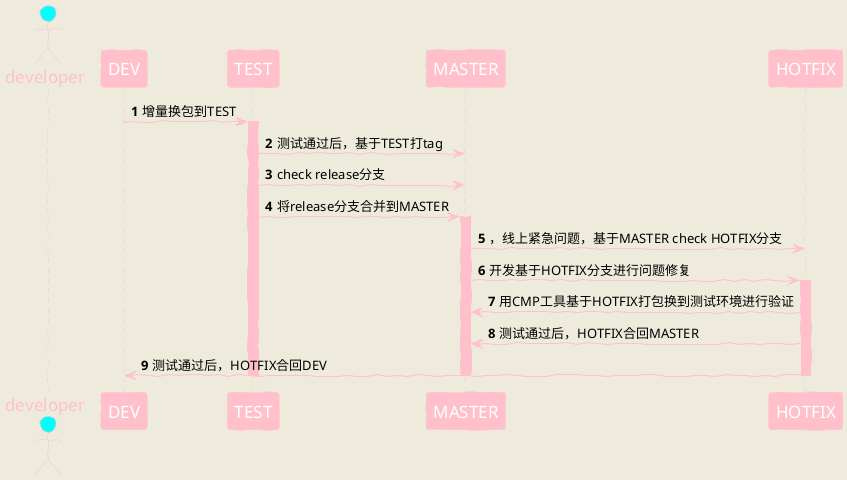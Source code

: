 @startuml
autonumber
skinparam backgroundColor #EEEBDC
skinparam handwritten true

skinparam sequence {
	ArrowColor pink
	ActorBorderColor pink
	LifeLineBorderColor pink
	LifeLineBackgroundColor pink

	ParticipantBorderColor pink
	ParticipantBackgroundColor pink
	ParticipantFontName Impact
	ParticipantFontSize 17
	ParticipantFontColor white

	ActorBackgroundColor aqua
	ActorFontColor pink
	ActorFontSize 17
	ActorFontName Aapex
}

actor developer
participant "DEV" as KP
participant "TEST" as MAST
participant "MASTER" as MIN
'participant "sydic master" as SY
participant "HOTFIX" as SY
'participant "hosts(待装salt机器)" as H

'KP -> MAST: 基于HOTFIX分支checkout
KP -> MAST: 增量换包到TEST
'KP -> MAST: 测试通过后，基于TEST打tag，并check release分支
'KP -> MAST: 将release分支合并到MASTER

activate MAST
MAST -> MIN: 测试通过后，基于TEST打tag
MAST -> MIN: check release分支
'MAST -> MIN: merge到test分支
MAST -> MIN: 将release分支合并到MASTER
activate MIN

MIN -> SY: ，线上紧急问题，基于MASTER check HOTFIX分支
MIN -> SY: 开发基于HOTFIX分支进行问题修复
'MIN -> SY: 【PROD环境】测试通过后，merge到HOTFIX分支，并打tag

activate SY
SY -> MIN: 用CMP工具基于HOTFIX打包换到测试环境进行验证
SY -> MIN: 测试通过后，HOTFIX合回MASTER
SY -> KP: 测试通过后，HOTFIX合回DEV
'SY -> MIN: 说明（）
'SY -> H: begin_test_ping
'SY -> H: begin_deploy
'
'activate H
'H-->SY:WorkDone
'deactivate H


'SY --> MIN: WorkDone
deactivate SY

'MIN --> MAST: merge到TEST分支
deactivate MIN

'MAST --> KP: WorkDone
deactivate MAST

@enduml